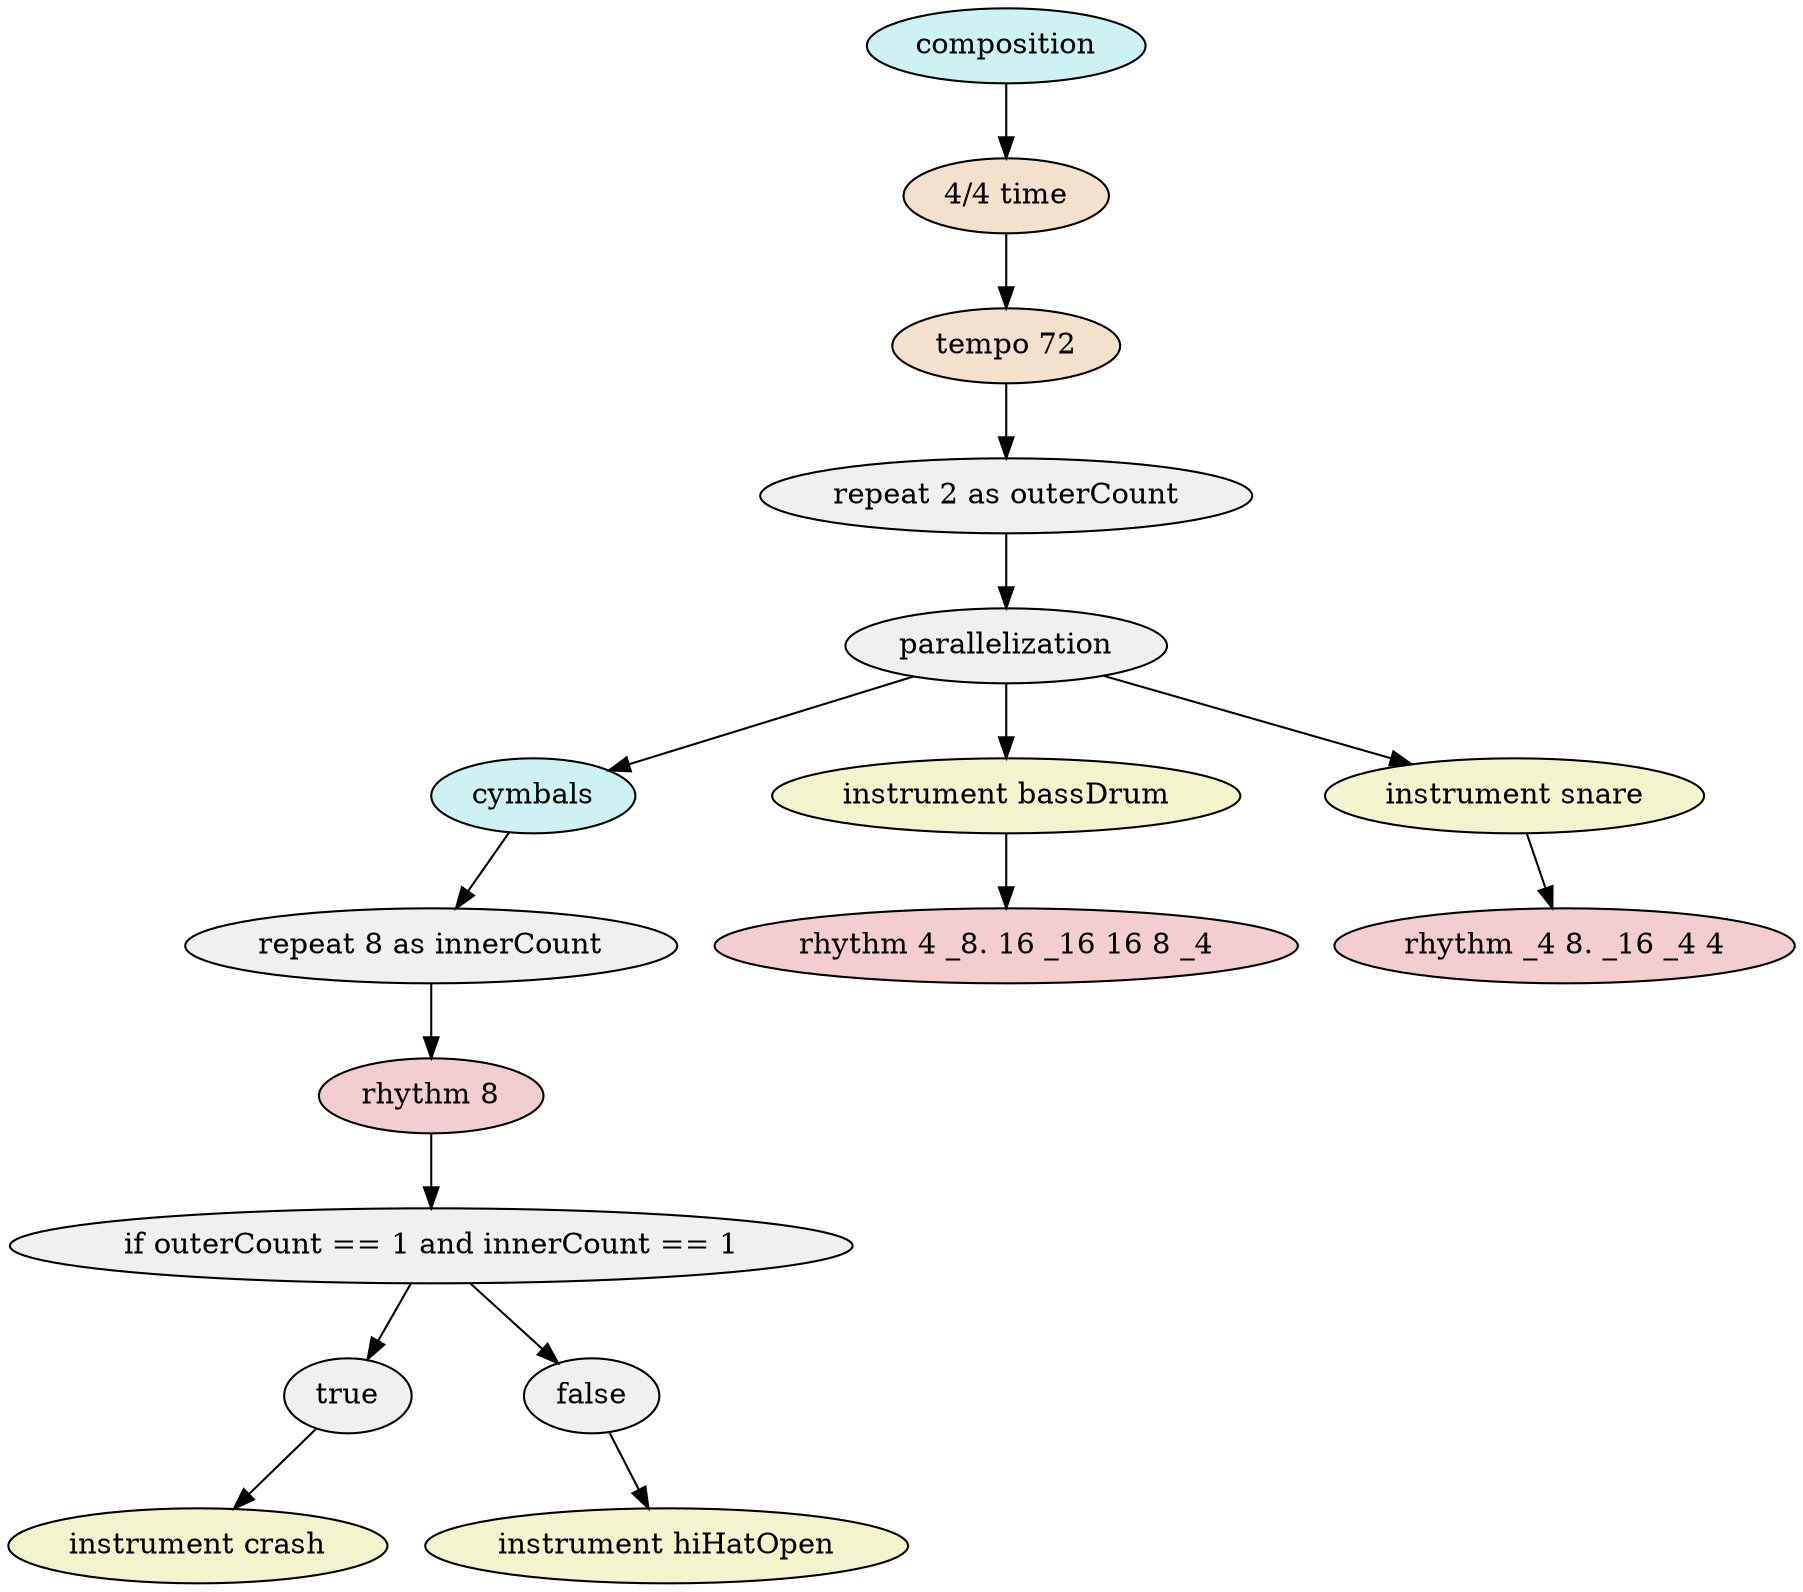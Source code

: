 digraph compositionModel {
    graph [ordering="out"];
    n0 [fillcolor="#cef2f3",style="filled",label="composition"];
    n1 [fillcolor="#f3e1ce",style="filled",label="4/4 time"];
    n0 -> n1;
    n2 [fillcolor="#f3e1ce",style="filled",label="tempo 72"];
    n1 -> n2;
    n3 [fillcolor="#f0f0f0",style="filled",label="repeat 2 as outerCount"];
    n2 -> n3;
    n4 [fillcolor="#f0f0f0",style="filled",label="parallelization"];
    n3 -> n4;
    n5 [fillcolor="#cef2f3",style="filled",label="cymbals"];
    n4 -> n5;
    n6 [fillcolor="#f0f0f0",style="filled",label="repeat 8 as innerCount"];
    n5 -> n6;
    n7 [fillcolor="#f3ced0",style="filled",label="rhythm 8"];
    n6 -> n7;
    n8 [fillcolor="#f0f0f0",style="filled",label="if outerCount == 1 and innerCount == 1"];
    n7 -> n8;
    n9 [fillcolor="#f0f0f0",style="filled",label="true"];
    n8 -> n9;
    n10 [fillcolor="#f3f3ce",style="filled",label="instrument crash"];
    n9 -> n10;
    n11 [fillcolor="#f0f0f0",style="filled",label="false"];
    n8 -> n11;
    n12 [fillcolor="#f3f3ce",style="filled",label="instrument hiHatOpen"];
    n11 -> n12;
    n13 [fillcolor="#f3f3ce",style="filled",label="instrument bassDrum"];
    n4 -> n13;
    n14 [fillcolor="#f3ced0",style="filled",label="rhythm 4 _8. 16 _16 16 8 _4"];
    n13 -> n14;
    n15 [fillcolor="#f3f3ce",style="filled",label="instrument snare"];
    n4 -> n15;
    n16 [fillcolor="#f3ced0",style="filled",label="rhythm _4 8. _16 _4 4"];
    n15 -> n16;
}